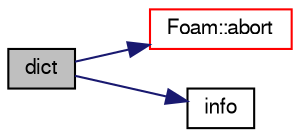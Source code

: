 digraph "dict"
{
  bgcolor="transparent";
  edge [fontname="FreeSans",fontsize="10",labelfontname="FreeSans",labelfontsize="10"];
  node [fontname="FreeSans",fontsize="10",shape=record];
  rankdir="LR";
  Node187 [label="dict",height=0.2,width=0.4,color="black", fillcolor="grey75", style="filled", fontcolor="black"];
  Node187 -> Node188 [color="midnightblue",fontsize="10",style="solid",fontname="FreeSans"];
  Node188 [label="Foam::abort",height=0.2,width=0.4,color="red",URL="$a21124.html#a447107a607d03e417307c203fa5fb44b"];
  Node187 -> Node231 [color="midnightblue",fontsize="10",style="solid",fontname="FreeSans"];
  Node231 [label="info",height=0.2,width=0.4,color="black",URL="$a26058.html#a3a11f9de83a1d2208791d016f20d50a5",tooltip="Return info proxy. "];
}
